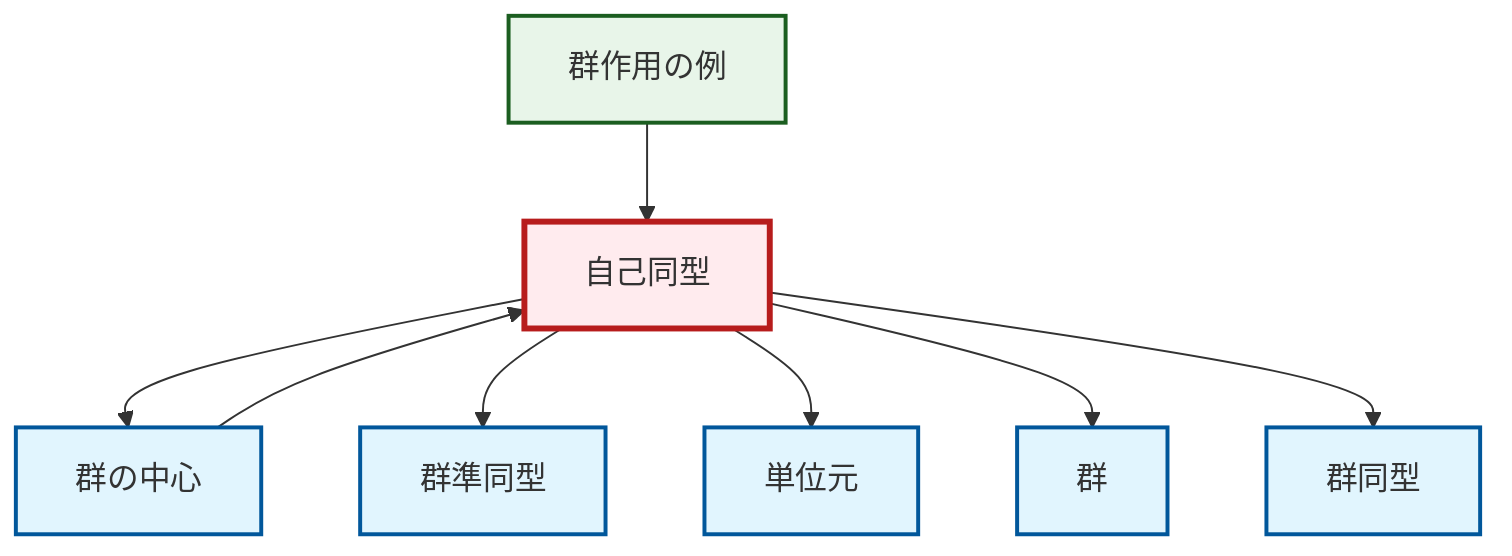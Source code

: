 graph TD
    classDef definition fill:#e1f5fe,stroke:#01579b,stroke-width:2px
    classDef theorem fill:#f3e5f5,stroke:#4a148c,stroke-width:2px
    classDef axiom fill:#fff3e0,stroke:#e65100,stroke-width:2px
    classDef example fill:#e8f5e9,stroke:#1b5e20,stroke-width:2px
    classDef current fill:#ffebee,stroke:#b71c1c,stroke-width:3px
    def-isomorphism["群同型"]:::definition
    def-automorphism["自己同型"]:::definition
    def-group["群"]:::definition
    def-center-of-group["群の中心"]:::definition
    def-homomorphism["群準同型"]:::definition
    ex-group-action-examples["群作用の例"]:::example
    def-identity-element["単位元"]:::definition
    ex-group-action-examples --> def-automorphism
    def-automorphism --> def-center-of-group
    def-automorphism --> def-homomorphism
    def-center-of-group --> def-automorphism
    def-automorphism --> def-identity-element
    def-automorphism --> def-group
    def-automorphism --> def-isomorphism
    class def-automorphism current